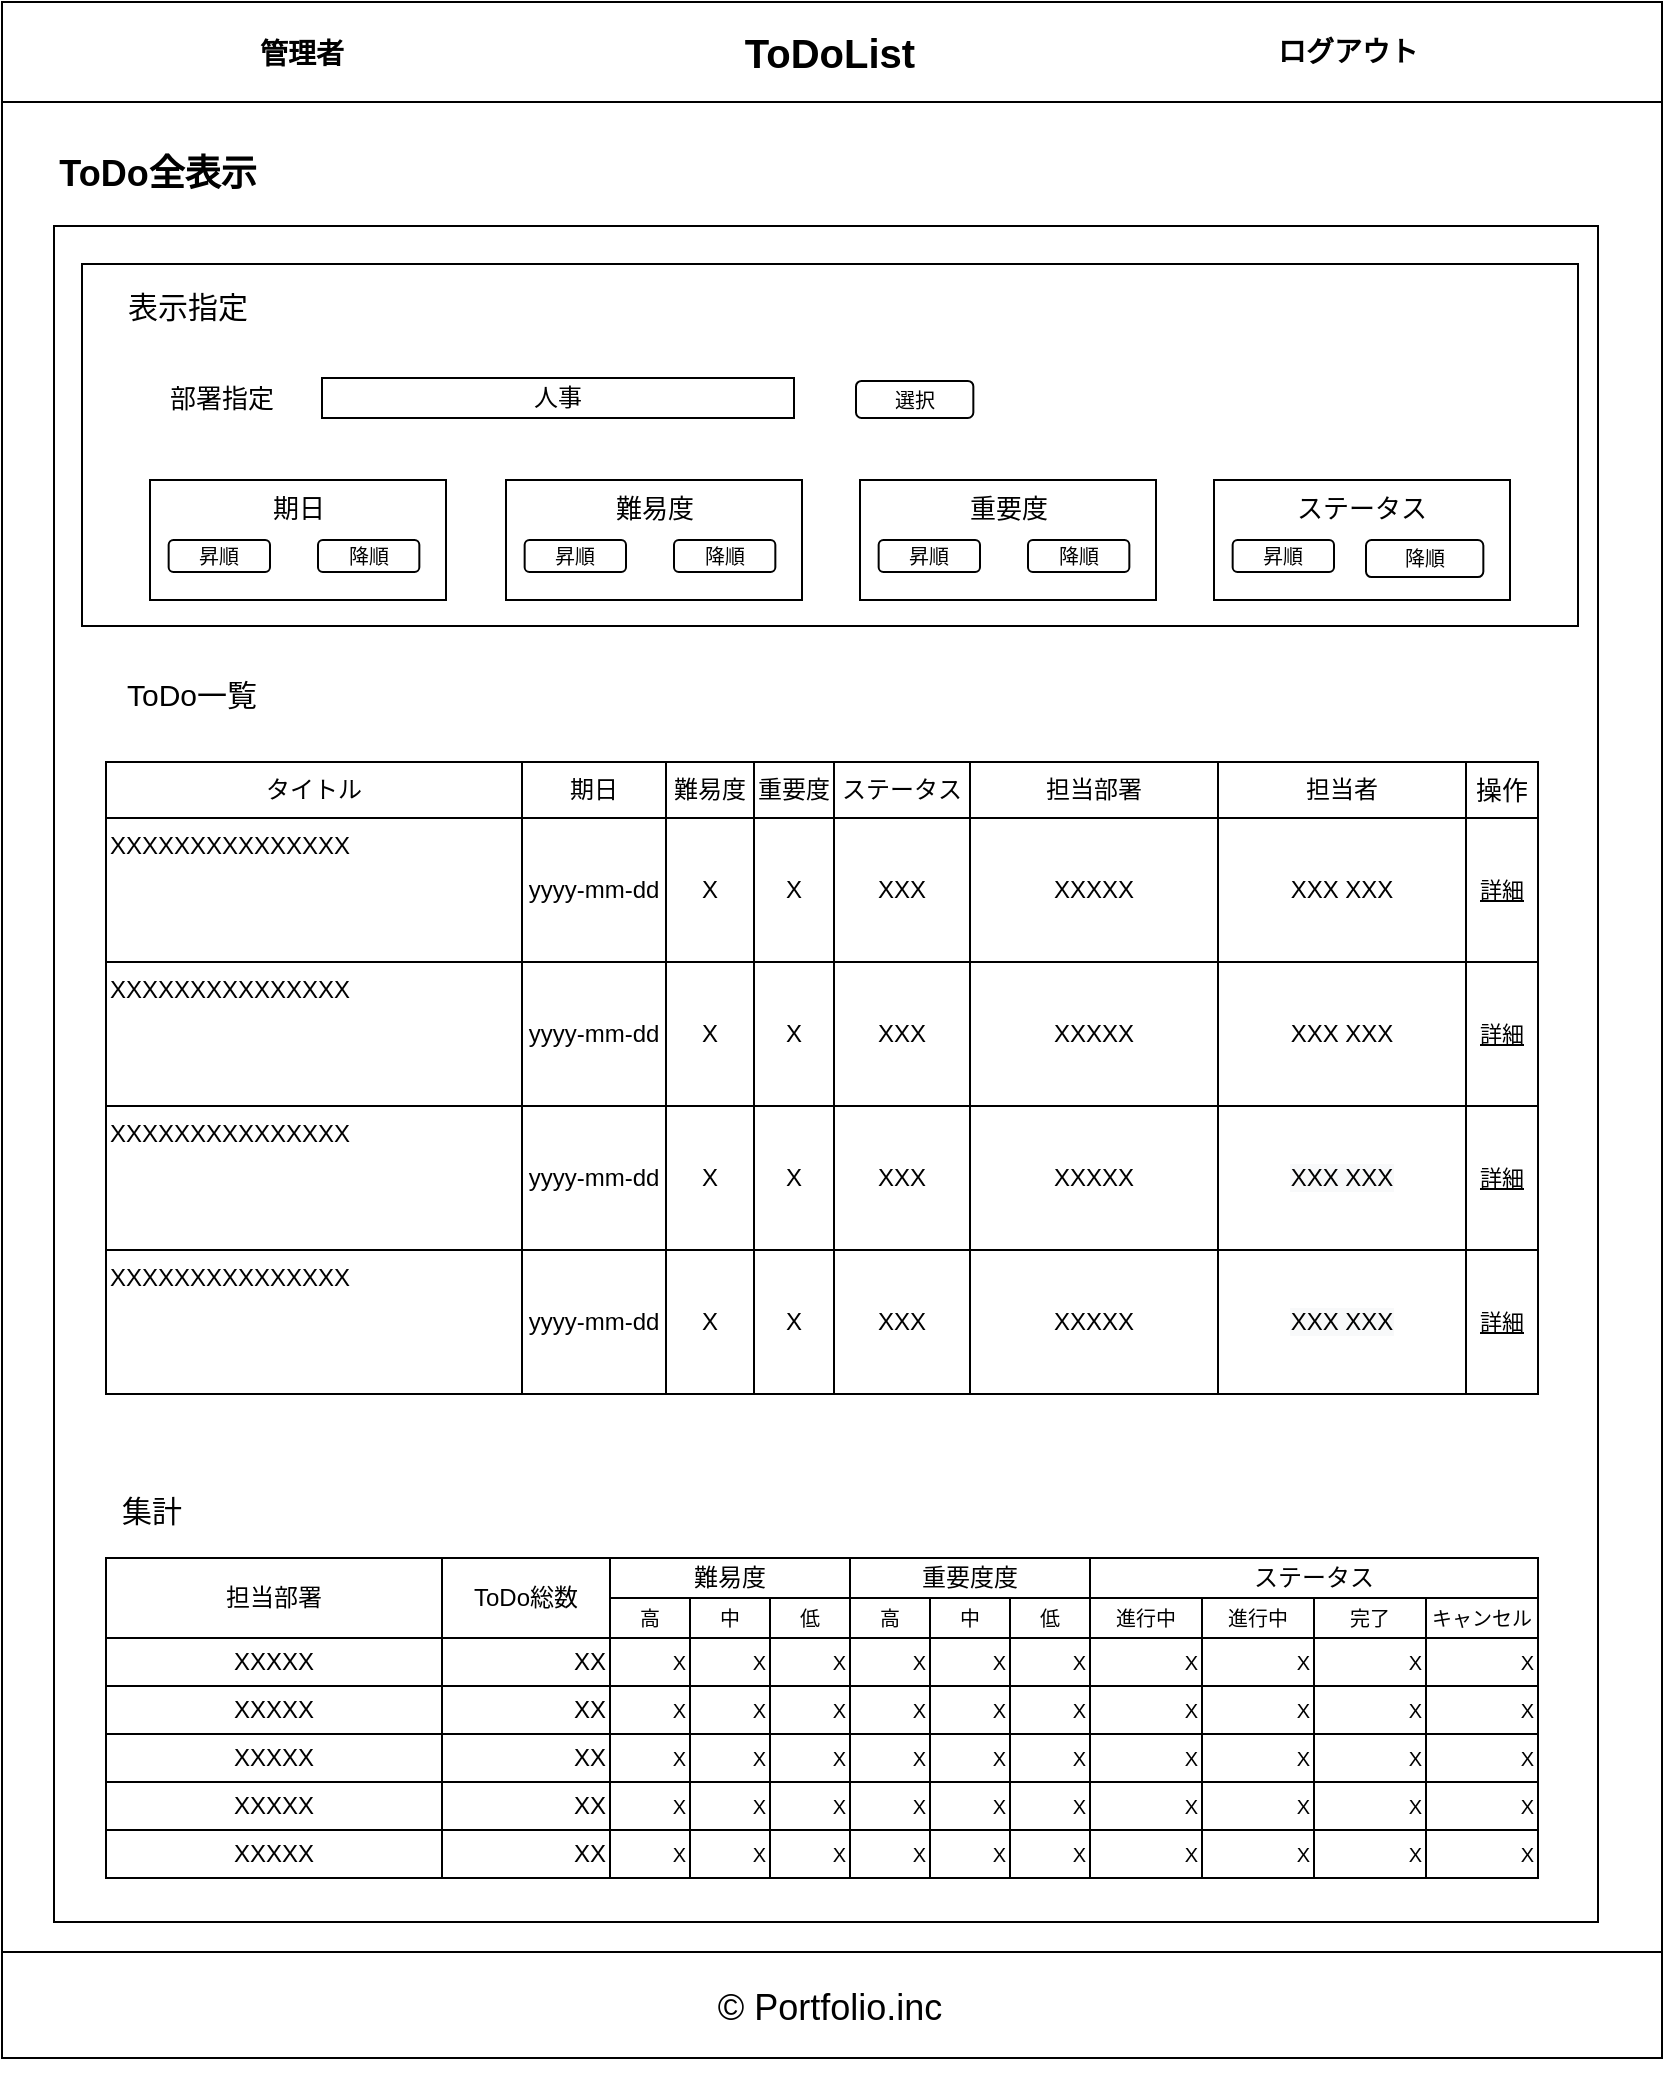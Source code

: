 <mxfile version="13.9.9" type="device"><diagram id="lAW5gfvQpGq91mGYDGwt" name="ページ1"><mxGraphModel dx="1422" dy="2031" grid="1" gridSize="4" guides="1" tooltips="1" connect="1" arrows="1" fold="1" page="1" pageScale="1" pageWidth="827" pageHeight="1169" math="0" shadow="0"><root><mxCell id="0"/><mxCell id="1" parent="0"/><mxCell id="KEuncwygjHZbyqNy_YQT-34" value="" style="group" parent="1" vertex="1" connectable="0"><mxGeometry y="-48" width="830" height="996" as="geometry"/></mxCell><mxCell id="tP_qFb6u1pj_dAxfEfU8-1" value="" style="rounded=0;whiteSpace=wrap;html=1;" parent="KEuncwygjHZbyqNy_YQT-34" vertex="1"><mxGeometry y="-40" width="830" height="1020" as="geometry"/></mxCell><mxCell id="tP_qFb6u1pj_dAxfEfU8-8" value="" style="rounded=0;whiteSpace=wrap;html=1;" parent="KEuncwygjHZbyqNy_YQT-34" vertex="1"><mxGeometry y="935" width="830" height="53" as="geometry"/></mxCell><mxCell id="tP_qFb6u1pj_dAxfEfU8-9" value="&lt;font style=&quot;font-size: 18px&quot;&gt;© Portfolio.inc&lt;/font&gt;" style="text;html=1;strokeColor=none;fillColor=none;align=center;verticalAlign=middle;whiteSpace=wrap;rounded=0;fontSize=20;" parent="KEuncwygjHZbyqNy_YQT-34" vertex="1"><mxGeometry x="298" y="951.5" width="232" height="20" as="geometry"/></mxCell><mxCell id="KEuncwygjHZbyqNy_YQT-14" value="" style="rounded=0;whiteSpace=wrap;html=1;fillColor=none;" parent="KEuncwygjHZbyqNy_YQT-34" vertex="1"><mxGeometry x="26" y="72" width="772" height="848" as="geometry"/></mxCell><mxCell id="tP_qFb6u1pj_dAxfEfU8-2" value="" style="rounded=0;whiteSpace=wrap;html=1;" parent="KEuncwygjHZbyqNy_YQT-34" vertex="1"><mxGeometry y="-40" width="830" height="50" as="geometry"/></mxCell><mxCell id="tP_qFb6u1pj_dAxfEfU8-3" value="&lt;b&gt;&lt;font style=&quot;font-size: 20px&quot;&gt;ToDoList&lt;/font&gt;&lt;/b&gt;" style="text;html=1;strokeColor=none;fillColor=none;align=center;verticalAlign=middle;whiteSpace=wrap;rounded=0;strokeWidth=4;" parent="KEuncwygjHZbyqNy_YQT-34" vertex="1"><mxGeometry x="334" y="-30" width="160" height="30" as="geometry"/></mxCell><mxCell id="KEuncwygjHZbyqNy_YQT-17" value="&lt;span style=&quot;font-size: 14px&quot;&gt;&lt;b style=&quot;font-size: 14px&quot;&gt;管理者&lt;/b&gt;&lt;/span&gt;" style="text;html=1;strokeColor=none;fillColor=none;align=center;verticalAlign=middle;whiteSpace=wrap;rounded=0;fontSize=14;" parent="KEuncwygjHZbyqNy_YQT-34" vertex="1"><mxGeometry x="100" y="-24" width="100" height="20" as="geometry"/></mxCell><mxCell id="KEuncwygjHZbyqNy_YQT-21" value="&lt;b&gt;ログアウト&lt;/b&gt;" style="text;html=1;strokeColor=none;fillColor=none;align=center;verticalAlign=middle;whiteSpace=wrap;rounded=0;fontSize=14;" parent="KEuncwygjHZbyqNy_YQT-34" vertex="1"><mxGeometry x="623" y="-25" width="100" height="20" as="geometry"/></mxCell><mxCell id="OrFkVEM_c1ZQOquCTtwF-202" value="" style="group" parent="1" vertex="1" connectable="0"><mxGeometry x="46" y="38" width="736" height="128" as="geometry"/></mxCell><mxCell id="OrFkVEM_c1ZQOquCTtwF-110" value="表示指定" style="text;html=1;strokeColor=none;fillColor=none;align=center;verticalAlign=middle;whiteSpace=wrap;rounded=0;fontSize=15;" parent="OrFkVEM_c1ZQOquCTtwF-202" vertex="1"><mxGeometry x="13" y="16" width="68" height="20" as="geometry"/></mxCell><mxCell id="OrFkVEM_c1ZQOquCTtwF-124" value="" style="group" parent="OrFkVEM_c1ZQOquCTtwF-202" vertex="1" connectable="0"><mxGeometry x="28" y="113" width="148" height="60" as="geometry"/></mxCell><mxCell id="OrFkVEM_c1ZQOquCTtwF-119" value="" style="rounded=0;whiteSpace=wrap;html=1;fontSize=11;align=center;" parent="OrFkVEM_c1ZQOquCTtwF-124" vertex="1"><mxGeometry width="148" height="60" as="geometry"/></mxCell><mxCell id="OrFkVEM_c1ZQOquCTtwF-114" value="期日" style="text;html=1;strokeColor=none;fillColor=none;align=center;verticalAlign=middle;whiteSpace=wrap;rounded=0;fontSize=13;" parent="OrFkVEM_c1ZQOquCTtwF-124" vertex="1"><mxGeometry x="50.667" y="4" width="46.667" height="20" as="geometry"/></mxCell><mxCell id="OrFkVEM_c1ZQOquCTtwF-116" value="昇順" style="rounded=1;whiteSpace=wrap;html=1;fontSize=10;align=center;" parent="OrFkVEM_c1ZQOquCTtwF-124" vertex="1"><mxGeometry x="9.33" y="30" width="50.67" height="16" as="geometry"/></mxCell><mxCell id="OrFkVEM_c1ZQOquCTtwF-138" value="降順" style="rounded=1;whiteSpace=wrap;html=1;fontSize=10;align=center;" parent="OrFkVEM_c1ZQOquCTtwF-124" vertex="1"><mxGeometry x="84" y="30" width="50.67" height="16" as="geometry"/></mxCell><mxCell id="OrFkVEM_c1ZQOquCTtwF-157" value="" style="group" parent="OrFkVEM_c1ZQOquCTtwF-202" vertex="1" connectable="0"><mxGeometry x="206" y="113" width="148" height="60" as="geometry"/></mxCell><mxCell id="OrFkVEM_c1ZQOquCTtwF-158" value="" style="rounded=0;whiteSpace=wrap;html=1;fontSize=11;align=center;" parent="OrFkVEM_c1ZQOquCTtwF-157" vertex="1"><mxGeometry width="148" height="60" as="geometry"/></mxCell><mxCell id="OrFkVEM_c1ZQOquCTtwF-159" value="難易度" style="text;html=1;strokeColor=none;fillColor=none;align=center;verticalAlign=middle;whiteSpace=wrap;rounded=0;fontSize=13;" parent="OrFkVEM_c1ZQOquCTtwF-157" vertex="1"><mxGeometry x="50.667" y="4" width="46.667" height="20" as="geometry"/></mxCell><mxCell id="OrFkVEM_c1ZQOquCTtwF-160" value="昇順" style="rounded=1;whiteSpace=wrap;html=1;fontSize=10;align=center;" parent="OrFkVEM_c1ZQOquCTtwF-157" vertex="1"><mxGeometry x="9.33" y="30" width="50.67" height="16" as="geometry"/></mxCell><mxCell id="OrFkVEM_c1ZQOquCTtwF-161" value="降順" style="rounded=1;whiteSpace=wrap;html=1;fontSize=10;align=center;" parent="OrFkVEM_c1ZQOquCTtwF-157" vertex="1"><mxGeometry x="84" y="30" width="50.67" height="16" as="geometry"/></mxCell><mxCell id="OrFkVEM_c1ZQOquCTtwF-162" value="" style="group" parent="OrFkVEM_c1ZQOquCTtwF-202" vertex="1" connectable="0"><mxGeometry x="383" y="113" width="148" height="60" as="geometry"/></mxCell><mxCell id="OrFkVEM_c1ZQOquCTtwF-163" value="" style="rounded=0;whiteSpace=wrap;html=1;fontSize=11;align=center;" parent="OrFkVEM_c1ZQOquCTtwF-162" vertex="1"><mxGeometry width="148" height="60" as="geometry"/></mxCell><mxCell id="OrFkVEM_c1ZQOquCTtwF-164" value="重要度" style="text;html=1;strokeColor=none;fillColor=none;align=center;verticalAlign=middle;whiteSpace=wrap;rounded=0;fontSize=13;" parent="OrFkVEM_c1ZQOquCTtwF-162" vertex="1"><mxGeometry x="50.667" y="4" width="46.667" height="20" as="geometry"/></mxCell><mxCell id="OrFkVEM_c1ZQOquCTtwF-165" value="昇順" style="rounded=1;whiteSpace=wrap;html=1;fontSize=10;align=center;" parent="OrFkVEM_c1ZQOquCTtwF-162" vertex="1"><mxGeometry x="9.33" y="30" width="50.67" height="16" as="geometry"/></mxCell><mxCell id="OrFkVEM_c1ZQOquCTtwF-166" value="降順" style="rounded=1;whiteSpace=wrap;html=1;fontSize=10;align=center;" parent="OrFkVEM_c1ZQOquCTtwF-162" vertex="1"><mxGeometry x="84" y="30" width="50.67" height="16" as="geometry"/></mxCell><mxCell id="OrFkVEM_c1ZQOquCTtwF-172" value="" style="group" parent="OrFkVEM_c1ZQOquCTtwF-202" vertex="1" connectable="0"><mxGeometry x="560" y="113" width="148" height="60" as="geometry"/></mxCell><mxCell id="OrFkVEM_c1ZQOquCTtwF-173" value="" style="rounded=0;whiteSpace=wrap;html=1;fontSize=11;align=center;" parent="OrFkVEM_c1ZQOquCTtwF-172" vertex="1"><mxGeometry width="148" height="60" as="geometry"/></mxCell><mxCell id="OrFkVEM_c1ZQOquCTtwF-174" value="ステータス" style="text;html=1;strokeColor=none;fillColor=none;align=center;verticalAlign=middle;whiteSpace=wrap;rounded=0;fontSize=13;" parent="OrFkVEM_c1ZQOquCTtwF-172" vertex="1"><mxGeometry x="36" y="4" width="76" height="20" as="geometry"/></mxCell><mxCell id="OrFkVEM_c1ZQOquCTtwF-175" value="昇順" style="rounded=1;whiteSpace=wrap;html=1;fontSize=10;align=center;" parent="OrFkVEM_c1ZQOquCTtwF-172" vertex="1"><mxGeometry x="9.33" y="30" width="50.67" height="16" as="geometry"/></mxCell><mxCell id="OrFkVEM_c1ZQOquCTtwF-176" value="降順" style="rounded=1;whiteSpace=wrap;html=1;fontSize=10;align=center;" parent="OrFkVEM_c1ZQOquCTtwF-172" vertex="1"><mxGeometry x="76" y="30" width="58.67" height="18.53" as="geometry"/></mxCell><mxCell id="OrFkVEM_c1ZQOquCTtwF-203" value="ToDo一覧" style="text;html=1;strokeColor=none;fillColor=none;align=center;verticalAlign=middle;whiteSpace=wrap;rounded=0;fontSize=15;" parent="1" vertex="1"><mxGeometry x="57" y="248" width="76" height="20" as="geometry"/></mxCell><mxCell id="Nh4IR3t0AtoiWGDYlAv8-226" value="" style="group" parent="1" vertex="1" connectable="0"><mxGeometry x="52" y="319" width="748" height="460" as="geometry"/></mxCell><mxCell id="Nh4IR3t0AtoiWGDYlAv8-65" value="" style="group" parent="Nh4IR3t0AtoiWGDYlAv8-226" vertex="1" connectable="0"><mxGeometry width="748" height="460" as="geometry"/></mxCell><mxCell id="Nh4IR3t0AtoiWGDYlAv8-66" value="" style="group" parent="Nh4IR3t0AtoiWGDYlAv8-65" vertex="1" connectable="0"><mxGeometry width="692" height="460" as="geometry"/></mxCell><mxCell id="Nh4IR3t0AtoiWGDYlAv8-67" value="タイトル" style="rounded=0;whiteSpace=wrap;html=1;" parent="Nh4IR3t0AtoiWGDYlAv8-66" vertex="1"><mxGeometry y="-27" width="208" height="28" as="geometry"/></mxCell><mxCell id="Nh4IR3t0AtoiWGDYlAv8-69" value="期日" style="rounded=0;whiteSpace=wrap;html=1;" parent="Nh4IR3t0AtoiWGDYlAv8-66" vertex="1"><mxGeometry x="208" y="-27" width="72" height="28" as="geometry"/></mxCell><mxCell id="Nh4IR3t0AtoiWGDYlAv8-70" value="難易度" style="rounded=0;whiteSpace=wrap;html=1;" parent="Nh4IR3t0AtoiWGDYlAv8-66" vertex="1"><mxGeometry x="280" y="-27" width="44" height="28" as="geometry"/></mxCell><mxCell id="Nh4IR3t0AtoiWGDYlAv8-71" value="重要度" style="rounded=0;whiteSpace=wrap;html=1;" parent="Nh4IR3t0AtoiWGDYlAv8-66" vertex="1"><mxGeometry x="324" y="-27" width="40" height="28" as="geometry"/></mxCell><mxCell id="Nh4IR3t0AtoiWGDYlAv8-72" value="ステータス" style="rounded=0;whiteSpace=wrap;html=1;" parent="Nh4IR3t0AtoiWGDYlAv8-66" vertex="1"><mxGeometry x="364" y="-27" width="68" height="28" as="geometry"/></mxCell><mxCell id="Nh4IR3t0AtoiWGDYlAv8-210" value="担当者" style="rounded=0;whiteSpace=wrap;html=1;" parent="Nh4IR3t0AtoiWGDYlAv8-66" vertex="1"><mxGeometry x="556" y="-27" width="124" height="28" as="geometry"/></mxCell><mxCell id="Nh4IR3t0AtoiWGDYlAv8-73" value="" style="group;align=left;verticalAlign=top;fontSize=11;" parent="Nh4IR3t0AtoiWGDYlAv8-65" vertex="1" connectable="0"><mxGeometry y="28" width="748" height="432" as="geometry"/></mxCell><mxCell id="Nh4IR3t0AtoiWGDYlAv8-74" value="" style="group" parent="Nh4IR3t0AtoiWGDYlAv8-73" vertex="1" connectable="0"><mxGeometry width="748" height="432" as="geometry"/></mxCell><mxCell id="Nh4IR3t0AtoiWGDYlAv8-75" value="XXXXXXXXXXXXXXX" style="rounded=0;whiteSpace=wrap;html=1;align=left;verticalAlign=top;" parent="Nh4IR3t0AtoiWGDYlAv8-74" vertex="1"><mxGeometry y="-27" width="208" height="72" as="geometry"/></mxCell><mxCell id="Nh4IR3t0AtoiWGDYlAv8-77" value="yyyy-mm-dd" style="rounded=0;whiteSpace=wrap;html=1;" parent="Nh4IR3t0AtoiWGDYlAv8-74" vertex="1"><mxGeometry x="208" y="-27" width="72" height="72" as="geometry"/></mxCell><mxCell id="Nh4IR3t0AtoiWGDYlAv8-78" value="X" style="rounded=0;whiteSpace=wrap;html=1;" parent="Nh4IR3t0AtoiWGDYlAv8-74" vertex="1"><mxGeometry x="280" y="-27" width="44" height="72" as="geometry"/></mxCell><mxCell id="Nh4IR3t0AtoiWGDYlAv8-79" value="X" style="rounded=0;whiteSpace=wrap;html=1;" parent="Nh4IR3t0AtoiWGDYlAv8-74" vertex="1"><mxGeometry x="324" y="-27" width="40" height="72" as="geometry"/></mxCell><mxCell id="Nh4IR3t0AtoiWGDYlAv8-80" value="XXX" style="rounded=0;whiteSpace=wrap;html=1;" parent="Nh4IR3t0AtoiWGDYlAv8-74" vertex="1"><mxGeometry x="364" y="-27" width="68" height="72" as="geometry"/></mxCell><mxCell id="Nh4IR3t0AtoiWGDYlAv8-211" value="XXX XXX" style="rounded=0;whiteSpace=wrap;html=1;" parent="Nh4IR3t0AtoiWGDYlAv8-74" vertex="1"><mxGeometry x="556" y="-27" width="124" height="72" as="geometry"/></mxCell><mxCell id="Nh4IR3t0AtoiWGDYlAv8-218" value="担当部署" style="rounded=0;whiteSpace=wrap;html=1;" parent="Nh4IR3t0AtoiWGDYlAv8-74" vertex="1"><mxGeometry x="432" y="-55" width="124" height="28" as="geometry"/></mxCell><mxCell id="Nh4IR3t0AtoiWGDYlAv8-219" value="XXXXX" style="rounded=0;whiteSpace=wrap;html=1;" parent="Nh4IR3t0AtoiWGDYlAv8-74" vertex="1"><mxGeometry x="432" y="-27" width="124" height="72" as="geometry"/></mxCell><mxCell id="Nh4IR3t0AtoiWGDYlAv8-220" value="XXXXX" style="rounded=0;whiteSpace=wrap;html=1;" parent="Nh4IR3t0AtoiWGDYlAv8-74" vertex="1"><mxGeometry x="432" y="45" width="124" height="72" as="geometry"/></mxCell><mxCell id="Nh4IR3t0AtoiWGDYlAv8-221" value="XXXXX" style="rounded=0;whiteSpace=wrap;html=1;" parent="Nh4IR3t0AtoiWGDYlAv8-74" vertex="1"><mxGeometry x="432" y="117" width="124" height="72" as="geometry"/></mxCell><mxCell id="Nh4IR3t0AtoiWGDYlAv8-222" value="XXXXX" style="rounded=0;whiteSpace=wrap;html=1;" parent="Nh4IR3t0AtoiWGDYlAv8-74" vertex="1"><mxGeometry x="432" y="189" width="124" height="72" as="geometry"/></mxCell><mxCell id="Nh4IR3t0AtoiWGDYlAv8-225" value="XXXXX" style="rounded=0;whiteSpace=wrap;html=1;" parent="Nh4IR3t0AtoiWGDYlAv8-74" vertex="1"><mxGeometry x="432" y="189" width="124" height="72" as="geometry"/></mxCell><mxCell id="Nh4IR3t0AtoiWGDYlAv8-81" value="" style="group;align=left;verticalAlign=top;fontSize=11;" parent="Nh4IR3t0AtoiWGDYlAv8-65" vertex="1" connectable="0"><mxGeometry y="73" width="748" height="72" as="geometry"/></mxCell><mxCell id="Nh4IR3t0AtoiWGDYlAv8-82" value="" style="group" parent="Nh4IR3t0AtoiWGDYlAv8-81" vertex="1" connectable="0"><mxGeometry width="748" height="72" as="geometry"/></mxCell><mxCell id="Nh4IR3t0AtoiWGDYlAv8-83" value="XXXXXXXXXXXXXXX" style="rounded=0;whiteSpace=wrap;html=1;align=left;verticalAlign=top;" parent="Nh4IR3t0AtoiWGDYlAv8-82" vertex="1"><mxGeometry width="208" height="72" as="geometry"/></mxCell><mxCell id="Nh4IR3t0AtoiWGDYlAv8-85" value="yyyy-mm-dd" style="rounded=0;whiteSpace=wrap;html=1;" parent="Nh4IR3t0AtoiWGDYlAv8-82" vertex="1"><mxGeometry x="208" width="72" height="72" as="geometry"/></mxCell><mxCell id="Nh4IR3t0AtoiWGDYlAv8-86" value="X" style="rounded=0;whiteSpace=wrap;html=1;" parent="Nh4IR3t0AtoiWGDYlAv8-82" vertex="1"><mxGeometry x="280" width="44" height="72" as="geometry"/></mxCell><mxCell id="Nh4IR3t0AtoiWGDYlAv8-87" value="X" style="rounded=0;whiteSpace=wrap;html=1;" parent="Nh4IR3t0AtoiWGDYlAv8-82" vertex="1"><mxGeometry x="324" width="40" height="72" as="geometry"/></mxCell><mxCell id="Nh4IR3t0AtoiWGDYlAv8-88" value="XXX" style="rounded=0;whiteSpace=wrap;html=1;" parent="Nh4IR3t0AtoiWGDYlAv8-82" vertex="1"><mxGeometry x="364" width="68" height="72" as="geometry"/></mxCell><mxCell id="Nh4IR3t0AtoiWGDYlAv8-212" value="XXX XXX" style="rounded=0;whiteSpace=wrap;html=1;" parent="Nh4IR3t0AtoiWGDYlAv8-82" vertex="1"><mxGeometry x="556" width="124" height="72" as="geometry"/></mxCell><mxCell id="Nh4IR3t0AtoiWGDYlAv8-89" value="" style="group;align=left;verticalAlign=top;fontSize=11;" parent="Nh4IR3t0AtoiWGDYlAv8-65" vertex="1" connectable="0"><mxGeometry y="145" width="748" height="72" as="geometry"/></mxCell><mxCell id="Nh4IR3t0AtoiWGDYlAv8-90" value="" style="group" parent="Nh4IR3t0AtoiWGDYlAv8-89" vertex="1" connectable="0"><mxGeometry width="748" height="72" as="geometry"/></mxCell><mxCell id="Nh4IR3t0AtoiWGDYlAv8-91" value="XXXXXXXXXXXXXXX" style="rounded=0;whiteSpace=wrap;html=1;align=left;verticalAlign=top;" parent="Nh4IR3t0AtoiWGDYlAv8-90" vertex="1"><mxGeometry width="208" height="72" as="geometry"/></mxCell><mxCell id="Nh4IR3t0AtoiWGDYlAv8-93" value="yyyy-mm-dd" style="rounded=0;whiteSpace=wrap;html=1;" parent="Nh4IR3t0AtoiWGDYlAv8-90" vertex="1"><mxGeometry x="208" width="72" height="72" as="geometry"/></mxCell><mxCell id="Nh4IR3t0AtoiWGDYlAv8-94" value="X" style="rounded=0;whiteSpace=wrap;html=1;" parent="Nh4IR3t0AtoiWGDYlAv8-90" vertex="1"><mxGeometry x="280" width="44" height="72" as="geometry"/></mxCell><mxCell id="Nh4IR3t0AtoiWGDYlAv8-95" value="X" style="rounded=0;whiteSpace=wrap;html=1;" parent="Nh4IR3t0AtoiWGDYlAv8-90" vertex="1"><mxGeometry x="324" width="40" height="72" as="geometry"/></mxCell><mxCell id="Nh4IR3t0AtoiWGDYlAv8-96" value="XXX" style="rounded=0;whiteSpace=wrap;html=1;" parent="Nh4IR3t0AtoiWGDYlAv8-90" vertex="1"><mxGeometry x="364" width="68" height="72" as="geometry"/></mxCell><mxCell id="Nh4IR3t0AtoiWGDYlAv8-213" value="&#10;&#10;&lt;span style=&quot;color: rgb(0, 0, 0); font-family: helvetica; font-size: 12px; font-style: normal; font-weight: 400; letter-spacing: normal; text-align: center; text-indent: 0px; text-transform: none; word-spacing: 0px; background-color: rgb(248, 249, 250); display: inline; float: none;&quot;&gt;XXX XXX&lt;/span&gt;&#10;&#10;" style="rounded=0;whiteSpace=wrap;html=1;" parent="Nh4IR3t0AtoiWGDYlAv8-90" vertex="1"><mxGeometry x="556" width="124" height="72" as="geometry"/></mxCell><mxCell id="Nh4IR3t0AtoiWGDYlAv8-97" value="" style="group;align=left;verticalAlign=top;fontSize=11;" parent="Nh4IR3t0AtoiWGDYlAv8-65" vertex="1" connectable="0"><mxGeometry y="217" width="748" height="72" as="geometry"/></mxCell><mxCell id="Nh4IR3t0AtoiWGDYlAv8-98" value="" style="group" parent="Nh4IR3t0AtoiWGDYlAv8-97" vertex="1" connectable="0"><mxGeometry width="748" height="72" as="geometry"/></mxCell><mxCell id="Nh4IR3t0AtoiWGDYlAv8-99" value="XXXXXXXXXXXXXXX" style="rounded=0;whiteSpace=wrap;html=1;align=left;verticalAlign=top;" parent="Nh4IR3t0AtoiWGDYlAv8-98" vertex="1"><mxGeometry width="208" height="72" as="geometry"/></mxCell><mxCell id="Nh4IR3t0AtoiWGDYlAv8-101" value="yyyy-mm-dd" style="rounded=0;whiteSpace=wrap;html=1;" parent="Nh4IR3t0AtoiWGDYlAv8-98" vertex="1"><mxGeometry x="208" width="72" height="72" as="geometry"/></mxCell><mxCell id="Nh4IR3t0AtoiWGDYlAv8-102" value="X" style="rounded=0;whiteSpace=wrap;html=1;" parent="Nh4IR3t0AtoiWGDYlAv8-98" vertex="1"><mxGeometry x="280" width="44" height="72" as="geometry"/></mxCell><mxCell id="Nh4IR3t0AtoiWGDYlAv8-103" value="X" style="rounded=0;whiteSpace=wrap;html=1;" parent="Nh4IR3t0AtoiWGDYlAv8-98" vertex="1"><mxGeometry x="324" width="40" height="72" as="geometry"/></mxCell><mxCell id="Nh4IR3t0AtoiWGDYlAv8-104" value="XXX" style="rounded=0;whiteSpace=wrap;html=1;" parent="Nh4IR3t0AtoiWGDYlAv8-98" vertex="1"><mxGeometry x="364" width="68" height="72" as="geometry"/></mxCell><mxCell id="Nh4IR3t0AtoiWGDYlAv8-214" value="XXXXX" style="rounded=0;whiteSpace=wrap;html=1;" parent="Nh4IR3t0AtoiWGDYlAv8-98" vertex="1"><mxGeometry x="556" width="124" height="72" as="geometry"/></mxCell><mxCell id="Nh4IR3t0AtoiWGDYlAv8-121" value="" style="group;fontSize=12;" parent="Nh4IR3t0AtoiWGDYlAv8-65" vertex="1" connectable="0"><mxGeometry x="680" width="36" height="460" as="geometry"/></mxCell><mxCell id="Nh4IR3t0AtoiWGDYlAv8-122" value="&lt;font style=&quot;font-size: 13px&quot;&gt;操作&lt;/font&gt;" style="rounded=0;whiteSpace=wrap;html=1;fontSize=11;" parent="Nh4IR3t0AtoiWGDYlAv8-121" vertex="1"><mxGeometry y="-27" width="36" height="28" as="geometry"/></mxCell><mxCell id="Nh4IR3t0AtoiWGDYlAv8-123" value="詳細" style="rounded=0;whiteSpace=wrap;html=1;fontStyle=4;fontSize=11;" parent="Nh4IR3t0AtoiWGDYlAv8-121" vertex="1"><mxGeometry y="1" width="36" height="72" as="geometry"/></mxCell><mxCell id="Nh4IR3t0AtoiWGDYlAv8-124" value="詳細" style="rounded=0;whiteSpace=wrap;html=1;fontStyle=4;fontSize=11;" parent="Nh4IR3t0AtoiWGDYlAv8-121" vertex="1"><mxGeometry y="73" width="36" height="72" as="geometry"/></mxCell><mxCell id="Nh4IR3t0AtoiWGDYlAv8-125" value="詳細" style="rounded=0;whiteSpace=wrap;html=1;fontStyle=4;fontSize=11;" parent="Nh4IR3t0AtoiWGDYlAv8-121" vertex="1"><mxGeometry y="145" width="36" height="72" as="geometry"/></mxCell><mxCell id="Nh4IR3t0AtoiWGDYlAv8-126" value="詳細" style="rounded=0;whiteSpace=wrap;html=1;fontStyle=4;fontSize=11;" parent="Nh4IR3t0AtoiWGDYlAv8-121" vertex="1"><mxGeometry y="217" width="36" height="72" as="geometry"/></mxCell><mxCell id="Nh4IR3t0AtoiWGDYlAv8-215" value="&#10;&#10;&lt;span style=&quot;color: rgb(0, 0, 0); font-family: helvetica; font-size: 12px; font-style: normal; font-weight: 400; letter-spacing: normal; text-align: center; text-indent: 0px; text-transform: none; word-spacing: 0px; background-color: rgb(248, 249, 250); display: inline; float: none;&quot;&gt;XXX XXX&lt;/span&gt;&#10;&#10;" style="rounded=0;whiteSpace=wrap;html=1;" parent="Nh4IR3t0AtoiWGDYlAv8-226" vertex="1"><mxGeometry x="556" y="217" width="124" height="72" as="geometry"/></mxCell><mxCell id="Nh4IR3t0AtoiWGDYlAv8-233" value="集計" style="text;html=1;strokeColor=none;fillColor=none;align=left;verticalAlign=middle;whiteSpace=wrap;rounded=0;fontSize=15;" parent="1" vertex="1"><mxGeometry x="58" y="655" width="76" height="21" as="geometry"/></mxCell><mxCell id="Nh4IR3t0AtoiWGDYlAv8-312" value="" style="group" parent="1" vertex="1" connectable="0"><mxGeometry x="52" y="690" width="716" height="40" as="geometry"/></mxCell><mxCell id="Nh4IR3t0AtoiWGDYlAv8-239" value="担当部署" style="rounded=0;whiteSpace=wrap;html=1;" parent="Nh4IR3t0AtoiWGDYlAv8-312" vertex="1"><mxGeometry width="168" height="40" as="geometry"/></mxCell><mxCell id="Nh4IR3t0AtoiWGDYlAv8-254" value="ToDo総数" style="rounded=0;whiteSpace=wrap;html=1;" parent="Nh4IR3t0AtoiWGDYlAv8-312" vertex="1"><mxGeometry x="168" width="84" height="40" as="geometry"/></mxCell><mxCell id="Nh4IR3t0AtoiWGDYlAv8-273" value="" style="group" parent="Nh4IR3t0AtoiWGDYlAv8-312" vertex="1" connectable="0"><mxGeometry x="492" width="224" height="40" as="geometry"/></mxCell><mxCell id="Nh4IR3t0AtoiWGDYlAv8-243" value="ステータス" style="rounded=0;whiteSpace=wrap;html=1;" parent="Nh4IR3t0AtoiWGDYlAv8-273" vertex="1"><mxGeometry width="224" height="20" as="geometry"/></mxCell><mxCell id="Nh4IR3t0AtoiWGDYlAv8-257" value="キャンセル" style="rounded=0;whiteSpace=wrap;html=1;fontSize=10;" parent="Nh4IR3t0AtoiWGDYlAv8-273" vertex="1"><mxGeometry x="168" y="20" width="56" height="20" as="geometry"/></mxCell><mxCell id="Nh4IR3t0AtoiWGDYlAv8-266" value="完了" style="rounded=0;whiteSpace=wrap;html=1;fontSize=10;" parent="Nh4IR3t0AtoiWGDYlAv8-273" vertex="1"><mxGeometry x="112" y="20" width="56" height="20" as="geometry"/></mxCell><mxCell id="Nh4IR3t0AtoiWGDYlAv8-267" value="進行中" style="rounded=0;whiteSpace=wrap;html=1;fontSize=10;" parent="Nh4IR3t0AtoiWGDYlAv8-273" vertex="1"><mxGeometry x="56" y="20" width="56" height="20" as="geometry"/></mxCell><mxCell id="Nh4IR3t0AtoiWGDYlAv8-268" value="進行中" style="rounded=0;whiteSpace=wrap;html=1;fontSize=10;" parent="Nh4IR3t0AtoiWGDYlAv8-273" vertex="1"><mxGeometry y="20" width="56" height="20" as="geometry"/></mxCell><mxCell id="Nh4IR3t0AtoiWGDYlAv8-274" value="" style="group" parent="Nh4IR3t0AtoiWGDYlAv8-312" vertex="1" connectable="0"><mxGeometry x="372" width="120" height="40" as="geometry"/></mxCell><mxCell id="Nh4IR3t0AtoiWGDYlAv8-255" value="重要度度" style="rounded=0;whiteSpace=wrap;html=1;" parent="Nh4IR3t0AtoiWGDYlAv8-274" vertex="1"><mxGeometry width="120" height="20" as="geometry"/></mxCell><mxCell id="Nh4IR3t0AtoiWGDYlAv8-262" value="低" style="rounded=0;whiteSpace=wrap;html=1;fontSize=10;" parent="Nh4IR3t0AtoiWGDYlAv8-274" vertex="1"><mxGeometry x="80" y="20" width="40" height="20" as="geometry"/></mxCell><mxCell id="Nh4IR3t0AtoiWGDYlAv8-263" value="中" style="rounded=0;whiteSpace=wrap;html=1;fontSize=10;" parent="Nh4IR3t0AtoiWGDYlAv8-274" vertex="1"><mxGeometry x="40" y="20" width="40" height="20" as="geometry"/></mxCell><mxCell id="Nh4IR3t0AtoiWGDYlAv8-264" value="高" style="rounded=0;whiteSpace=wrap;html=1;fontSize=10;" parent="Nh4IR3t0AtoiWGDYlAv8-274" vertex="1"><mxGeometry y="20" width="40" height="20" as="geometry"/></mxCell><mxCell id="Nh4IR3t0AtoiWGDYlAv8-275" value="" style="group" parent="Nh4IR3t0AtoiWGDYlAv8-312" vertex="1" connectable="0"><mxGeometry x="252" width="120" height="40" as="geometry"/></mxCell><mxCell id="Nh4IR3t0AtoiWGDYlAv8-269" value="難易度" style="rounded=0;whiteSpace=wrap;html=1;" parent="Nh4IR3t0AtoiWGDYlAv8-275" vertex="1"><mxGeometry width="120" height="20" as="geometry"/></mxCell><mxCell id="Nh4IR3t0AtoiWGDYlAv8-270" value="低" style="rounded=0;whiteSpace=wrap;html=1;fontSize=10;" parent="Nh4IR3t0AtoiWGDYlAv8-275" vertex="1"><mxGeometry x="80" y="20" width="40" height="20" as="geometry"/></mxCell><mxCell id="Nh4IR3t0AtoiWGDYlAv8-271" value="中" style="rounded=0;whiteSpace=wrap;html=1;fontSize=10;" parent="Nh4IR3t0AtoiWGDYlAv8-275" vertex="1"><mxGeometry x="40" y="20" width="40" height="20" as="geometry"/></mxCell><mxCell id="Nh4IR3t0AtoiWGDYlAv8-272" value="高" style="rounded=0;whiteSpace=wrap;html=1;fontSize=10;" parent="Nh4IR3t0AtoiWGDYlAv8-275" vertex="1"><mxGeometry y="20" width="40" height="20" as="geometry"/></mxCell><mxCell id="Nh4IR3t0AtoiWGDYlAv8-313" value="" style="group" parent="1" vertex="1" connectable="0"><mxGeometry x="52" y="730" width="716" height="24" as="geometry"/></mxCell><mxCell id="Nh4IR3t0AtoiWGDYlAv8-294" value="XXXXX" style="rounded=0;whiteSpace=wrap;html=1;" parent="Nh4IR3t0AtoiWGDYlAv8-313" vertex="1"><mxGeometry width="168" height="24" as="geometry"/></mxCell><mxCell id="Nh4IR3t0AtoiWGDYlAv8-295" value="XX" style="rounded=0;whiteSpace=wrap;html=1;align=right;" parent="Nh4IR3t0AtoiWGDYlAv8-313" vertex="1"><mxGeometry x="168" width="84" height="24" as="geometry"/></mxCell><mxCell id="Nh4IR3t0AtoiWGDYlAv8-296" value="" style="group;align=right;" parent="Nh4IR3t0AtoiWGDYlAv8-313" vertex="1" connectable="0"><mxGeometry x="492" width="224" height="24" as="geometry"/></mxCell><mxCell id="Nh4IR3t0AtoiWGDYlAv8-298" value="X" style="rounded=0;whiteSpace=wrap;html=1;fontSize=10;align=right;" parent="Nh4IR3t0AtoiWGDYlAv8-296" vertex="1"><mxGeometry x="168" width="56" height="24" as="geometry"/></mxCell><mxCell id="Nh4IR3t0AtoiWGDYlAv8-299" value="X" style="rounded=0;whiteSpace=wrap;html=1;fontSize=10;align=right;" parent="Nh4IR3t0AtoiWGDYlAv8-296" vertex="1"><mxGeometry x="112" width="56" height="24" as="geometry"/></mxCell><mxCell id="Nh4IR3t0AtoiWGDYlAv8-300" value="X" style="rounded=0;whiteSpace=wrap;html=1;fontSize=10;align=right;" parent="Nh4IR3t0AtoiWGDYlAv8-296" vertex="1"><mxGeometry x="56" width="56" height="24" as="geometry"/></mxCell><mxCell id="Nh4IR3t0AtoiWGDYlAv8-301" value="X" style="rounded=0;whiteSpace=wrap;html=1;fontSize=10;align=right;" parent="Nh4IR3t0AtoiWGDYlAv8-296" vertex="1"><mxGeometry width="56" height="24" as="geometry"/></mxCell><mxCell id="Nh4IR3t0AtoiWGDYlAv8-302" value="" style="group;align=right;" parent="Nh4IR3t0AtoiWGDYlAv8-313" vertex="1" connectable="0"><mxGeometry x="372" width="120" height="24" as="geometry"/></mxCell><mxCell id="Nh4IR3t0AtoiWGDYlAv8-304" value="X" style="rounded=0;whiteSpace=wrap;html=1;fontSize=10;align=right;" parent="Nh4IR3t0AtoiWGDYlAv8-302" vertex="1"><mxGeometry x="80" width="40" height="24" as="geometry"/></mxCell><mxCell id="Nh4IR3t0AtoiWGDYlAv8-305" value="X" style="rounded=0;whiteSpace=wrap;html=1;fontSize=10;align=right;" parent="Nh4IR3t0AtoiWGDYlAv8-302" vertex="1"><mxGeometry x="40" width="40" height="24" as="geometry"/></mxCell><mxCell id="Nh4IR3t0AtoiWGDYlAv8-306" value="X" style="rounded=0;whiteSpace=wrap;html=1;fontSize=10;align=right;" parent="Nh4IR3t0AtoiWGDYlAv8-302" vertex="1"><mxGeometry width="40" height="24" as="geometry"/></mxCell><mxCell id="Nh4IR3t0AtoiWGDYlAv8-307" value="" style="group;align=right;" parent="Nh4IR3t0AtoiWGDYlAv8-313" vertex="1" connectable="0"><mxGeometry x="252" width="120" height="24" as="geometry"/></mxCell><mxCell id="Nh4IR3t0AtoiWGDYlAv8-309" value="X" style="rounded=0;whiteSpace=wrap;html=1;fontSize=10;align=right;" parent="Nh4IR3t0AtoiWGDYlAv8-307" vertex="1"><mxGeometry x="80" width="40" height="24" as="geometry"/></mxCell><mxCell id="Nh4IR3t0AtoiWGDYlAv8-310" value="X" style="rounded=0;whiteSpace=wrap;html=1;fontSize=10;align=right;" parent="Nh4IR3t0AtoiWGDYlAv8-307" vertex="1"><mxGeometry x="40" width="40" height="24" as="geometry"/></mxCell><mxCell id="Nh4IR3t0AtoiWGDYlAv8-311" value="X" style="rounded=0;whiteSpace=wrap;html=1;fontSize=10;align=right;" parent="Nh4IR3t0AtoiWGDYlAv8-307" vertex="1"><mxGeometry width="40" height="24" as="geometry"/></mxCell><mxCell id="Nh4IR3t0AtoiWGDYlAv8-346" value="" style="group" parent="1" vertex="1" connectable="0"><mxGeometry x="52" y="754" width="716" height="24" as="geometry"/></mxCell><mxCell id="Nh4IR3t0AtoiWGDYlAv8-347" value="XXXXX" style="rounded=0;whiteSpace=wrap;html=1;" parent="Nh4IR3t0AtoiWGDYlAv8-346" vertex="1"><mxGeometry width="168" height="24" as="geometry"/></mxCell><mxCell id="Nh4IR3t0AtoiWGDYlAv8-348" value="XX" style="rounded=0;whiteSpace=wrap;html=1;align=right;" parent="Nh4IR3t0AtoiWGDYlAv8-346" vertex="1"><mxGeometry x="168" width="84" height="24" as="geometry"/></mxCell><mxCell id="Nh4IR3t0AtoiWGDYlAv8-349" value="" style="group;align=right;" parent="Nh4IR3t0AtoiWGDYlAv8-346" vertex="1" connectable="0"><mxGeometry x="492" width="224" height="24" as="geometry"/></mxCell><mxCell id="Nh4IR3t0AtoiWGDYlAv8-350" value="X" style="rounded=0;whiteSpace=wrap;html=1;fontSize=10;align=right;" parent="Nh4IR3t0AtoiWGDYlAv8-349" vertex="1"><mxGeometry x="168" width="56" height="24" as="geometry"/></mxCell><mxCell id="Nh4IR3t0AtoiWGDYlAv8-351" value="X" style="rounded=0;whiteSpace=wrap;html=1;fontSize=10;align=right;" parent="Nh4IR3t0AtoiWGDYlAv8-349" vertex="1"><mxGeometry x="112" width="56" height="24" as="geometry"/></mxCell><mxCell id="Nh4IR3t0AtoiWGDYlAv8-352" value="X" style="rounded=0;whiteSpace=wrap;html=1;fontSize=10;align=right;" parent="Nh4IR3t0AtoiWGDYlAv8-349" vertex="1"><mxGeometry x="56" width="56" height="24" as="geometry"/></mxCell><mxCell id="Nh4IR3t0AtoiWGDYlAv8-353" value="X" style="rounded=0;whiteSpace=wrap;html=1;fontSize=10;align=right;" parent="Nh4IR3t0AtoiWGDYlAv8-349" vertex="1"><mxGeometry width="56" height="24" as="geometry"/></mxCell><mxCell id="Nh4IR3t0AtoiWGDYlAv8-354" value="" style="group;align=right;" parent="Nh4IR3t0AtoiWGDYlAv8-346" vertex="1" connectable="0"><mxGeometry x="372" width="120" height="24" as="geometry"/></mxCell><mxCell id="Nh4IR3t0AtoiWGDYlAv8-355" value="X" style="rounded=0;whiteSpace=wrap;html=1;fontSize=10;align=right;" parent="Nh4IR3t0AtoiWGDYlAv8-354" vertex="1"><mxGeometry x="80" width="40" height="24" as="geometry"/></mxCell><mxCell id="Nh4IR3t0AtoiWGDYlAv8-356" value="X" style="rounded=0;whiteSpace=wrap;html=1;fontSize=10;align=right;" parent="Nh4IR3t0AtoiWGDYlAv8-354" vertex="1"><mxGeometry x="40" width="40" height="24" as="geometry"/></mxCell><mxCell id="Nh4IR3t0AtoiWGDYlAv8-357" value="X" style="rounded=0;whiteSpace=wrap;html=1;fontSize=10;align=right;" parent="Nh4IR3t0AtoiWGDYlAv8-354" vertex="1"><mxGeometry width="40" height="24" as="geometry"/></mxCell><mxCell id="Nh4IR3t0AtoiWGDYlAv8-358" value="" style="group;align=right;" parent="Nh4IR3t0AtoiWGDYlAv8-346" vertex="1" connectable="0"><mxGeometry x="252" width="120" height="24" as="geometry"/></mxCell><mxCell id="Nh4IR3t0AtoiWGDYlAv8-359" value="X" style="rounded=0;whiteSpace=wrap;html=1;fontSize=10;align=right;" parent="Nh4IR3t0AtoiWGDYlAv8-358" vertex="1"><mxGeometry x="80" width="40" height="24" as="geometry"/></mxCell><mxCell id="Nh4IR3t0AtoiWGDYlAv8-360" value="X" style="rounded=0;whiteSpace=wrap;html=1;fontSize=10;align=right;" parent="Nh4IR3t0AtoiWGDYlAv8-358" vertex="1"><mxGeometry x="40" width="40" height="24" as="geometry"/></mxCell><mxCell id="Nh4IR3t0AtoiWGDYlAv8-361" value="X" style="rounded=0;whiteSpace=wrap;html=1;fontSize=10;align=right;" parent="Nh4IR3t0AtoiWGDYlAv8-358" vertex="1"><mxGeometry width="40" height="24" as="geometry"/></mxCell><mxCell id="Nh4IR3t0AtoiWGDYlAv8-362" value="" style="group" parent="1" vertex="1" connectable="0"><mxGeometry x="52" y="778" width="716" height="24" as="geometry"/></mxCell><mxCell id="Nh4IR3t0AtoiWGDYlAv8-363" value="XXXXX" style="rounded=0;whiteSpace=wrap;html=1;" parent="Nh4IR3t0AtoiWGDYlAv8-362" vertex="1"><mxGeometry width="168" height="24" as="geometry"/></mxCell><mxCell id="Nh4IR3t0AtoiWGDYlAv8-364" value="XX" style="rounded=0;whiteSpace=wrap;html=1;align=right;" parent="Nh4IR3t0AtoiWGDYlAv8-362" vertex="1"><mxGeometry x="168" width="84" height="24" as="geometry"/></mxCell><mxCell id="Nh4IR3t0AtoiWGDYlAv8-365" value="" style="group;align=right;" parent="Nh4IR3t0AtoiWGDYlAv8-362" vertex="1" connectable="0"><mxGeometry x="492" width="224" height="24" as="geometry"/></mxCell><mxCell id="Nh4IR3t0AtoiWGDYlAv8-366" value="X" style="rounded=0;whiteSpace=wrap;html=1;fontSize=10;align=right;" parent="Nh4IR3t0AtoiWGDYlAv8-365" vertex="1"><mxGeometry x="168" width="56" height="24" as="geometry"/></mxCell><mxCell id="Nh4IR3t0AtoiWGDYlAv8-367" value="X" style="rounded=0;whiteSpace=wrap;html=1;fontSize=10;align=right;" parent="Nh4IR3t0AtoiWGDYlAv8-365" vertex="1"><mxGeometry x="112" width="56" height="24" as="geometry"/></mxCell><mxCell id="Nh4IR3t0AtoiWGDYlAv8-368" value="X" style="rounded=0;whiteSpace=wrap;html=1;fontSize=10;align=right;" parent="Nh4IR3t0AtoiWGDYlAv8-365" vertex="1"><mxGeometry x="56" width="56" height="24" as="geometry"/></mxCell><mxCell id="Nh4IR3t0AtoiWGDYlAv8-369" value="X" style="rounded=0;whiteSpace=wrap;html=1;fontSize=10;align=right;" parent="Nh4IR3t0AtoiWGDYlAv8-365" vertex="1"><mxGeometry width="56" height="24" as="geometry"/></mxCell><mxCell id="Nh4IR3t0AtoiWGDYlAv8-370" value="" style="group;align=right;" parent="Nh4IR3t0AtoiWGDYlAv8-362" vertex="1" connectable="0"><mxGeometry x="372" width="120" height="24" as="geometry"/></mxCell><mxCell id="Nh4IR3t0AtoiWGDYlAv8-371" value="X" style="rounded=0;whiteSpace=wrap;html=1;fontSize=10;align=right;" parent="Nh4IR3t0AtoiWGDYlAv8-370" vertex="1"><mxGeometry x="80" width="40" height="24" as="geometry"/></mxCell><mxCell id="Nh4IR3t0AtoiWGDYlAv8-372" value="X" style="rounded=0;whiteSpace=wrap;html=1;fontSize=10;align=right;" parent="Nh4IR3t0AtoiWGDYlAv8-370" vertex="1"><mxGeometry x="40" width="40" height="24" as="geometry"/></mxCell><mxCell id="Nh4IR3t0AtoiWGDYlAv8-373" value="X" style="rounded=0;whiteSpace=wrap;html=1;fontSize=10;align=right;" parent="Nh4IR3t0AtoiWGDYlAv8-370" vertex="1"><mxGeometry width="40" height="24" as="geometry"/></mxCell><mxCell id="Nh4IR3t0AtoiWGDYlAv8-374" value="" style="group;align=right;" parent="Nh4IR3t0AtoiWGDYlAv8-362" vertex="1" connectable="0"><mxGeometry x="252" width="120" height="24" as="geometry"/></mxCell><mxCell id="Nh4IR3t0AtoiWGDYlAv8-375" value="X" style="rounded=0;whiteSpace=wrap;html=1;fontSize=10;align=right;" parent="Nh4IR3t0AtoiWGDYlAv8-374" vertex="1"><mxGeometry x="80" width="40" height="24" as="geometry"/></mxCell><mxCell id="Nh4IR3t0AtoiWGDYlAv8-376" value="X" style="rounded=0;whiteSpace=wrap;html=1;fontSize=10;align=right;" parent="Nh4IR3t0AtoiWGDYlAv8-374" vertex="1"><mxGeometry x="40" width="40" height="24" as="geometry"/></mxCell><mxCell id="Nh4IR3t0AtoiWGDYlAv8-377" value="X" style="rounded=0;whiteSpace=wrap;html=1;fontSize=10;align=right;" parent="Nh4IR3t0AtoiWGDYlAv8-374" vertex="1"><mxGeometry width="40" height="24" as="geometry"/></mxCell><mxCell id="Nh4IR3t0AtoiWGDYlAv8-378" value="" style="group" parent="1" vertex="1" connectable="0"><mxGeometry x="52" y="802" width="716" height="24" as="geometry"/></mxCell><mxCell id="Nh4IR3t0AtoiWGDYlAv8-379" value="XXXXX" style="rounded=0;whiteSpace=wrap;html=1;" parent="Nh4IR3t0AtoiWGDYlAv8-378" vertex="1"><mxGeometry width="168" height="24" as="geometry"/></mxCell><mxCell id="Nh4IR3t0AtoiWGDYlAv8-380" value="XX" style="rounded=0;whiteSpace=wrap;html=1;align=right;" parent="Nh4IR3t0AtoiWGDYlAv8-378" vertex="1"><mxGeometry x="168" width="84" height="24" as="geometry"/></mxCell><mxCell id="Nh4IR3t0AtoiWGDYlAv8-381" value="" style="group;align=right;" parent="Nh4IR3t0AtoiWGDYlAv8-378" vertex="1" connectable="0"><mxGeometry x="492" width="224" height="24" as="geometry"/></mxCell><mxCell id="Nh4IR3t0AtoiWGDYlAv8-382" value="X" style="rounded=0;whiteSpace=wrap;html=1;fontSize=10;align=right;" parent="Nh4IR3t0AtoiWGDYlAv8-381" vertex="1"><mxGeometry x="168" width="56" height="24" as="geometry"/></mxCell><mxCell id="Nh4IR3t0AtoiWGDYlAv8-383" value="X" style="rounded=0;whiteSpace=wrap;html=1;fontSize=10;align=right;" parent="Nh4IR3t0AtoiWGDYlAv8-381" vertex="1"><mxGeometry x="112" width="56" height="24" as="geometry"/></mxCell><mxCell id="Nh4IR3t0AtoiWGDYlAv8-384" value="X" style="rounded=0;whiteSpace=wrap;html=1;fontSize=10;align=right;" parent="Nh4IR3t0AtoiWGDYlAv8-381" vertex="1"><mxGeometry x="56" width="56" height="24" as="geometry"/></mxCell><mxCell id="Nh4IR3t0AtoiWGDYlAv8-385" value="X" style="rounded=0;whiteSpace=wrap;html=1;fontSize=10;align=right;" parent="Nh4IR3t0AtoiWGDYlAv8-381" vertex="1"><mxGeometry width="56" height="24" as="geometry"/></mxCell><mxCell id="Nh4IR3t0AtoiWGDYlAv8-386" value="" style="group;align=right;" parent="Nh4IR3t0AtoiWGDYlAv8-378" vertex="1" connectable="0"><mxGeometry x="372" width="120" height="24" as="geometry"/></mxCell><mxCell id="Nh4IR3t0AtoiWGDYlAv8-387" value="X" style="rounded=0;whiteSpace=wrap;html=1;fontSize=10;align=right;" parent="Nh4IR3t0AtoiWGDYlAv8-386" vertex="1"><mxGeometry x="80" width="40" height="24" as="geometry"/></mxCell><mxCell id="Nh4IR3t0AtoiWGDYlAv8-388" value="X" style="rounded=0;whiteSpace=wrap;html=1;fontSize=10;align=right;" parent="Nh4IR3t0AtoiWGDYlAv8-386" vertex="1"><mxGeometry x="40" width="40" height="24" as="geometry"/></mxCell><mxCell id="Nh4IR3t0AtoiWGDYlAv8-389" value="X" style="rounded=0;whiteSpace=wrap;html=1;fontSize=10;align=right;" parent="Nh4IR3t0AtoiWGDYlAv8-386" vertex="1"><mxGeometry width="40" height="24" as="geometry"/></mxCell><mxCell id="Nh4IR3t0AtoiWGDYlAv8-390" value="" style="group;align=right;" parent="Nh4IR3t0AtoiWGDYlAv8-378" vertex="1" connectable="0"><mxGeometry x="252" width="120" height="24" as="geometry"/></mxCell><mxCell id="Nh4IR3t0AtoiWGDYlAv8-391" value="X" style="rounded=0;whiteSpace=wrap;html=1;fontSize=10;align=right;" parent="Nh4IR3t0AtoiWGDYlAv8-390" vertex="1"><mxGeometry x="80" width="40" height="24" as="geometry"/></mxCell><mxCell id="Nh4IR3t0AtoiWGDYlAv8-392" value="X" style="rounded=0;whiteSpace=wrap;html=1;fontSize=10;align=right;" parent="Nh4IR3t0AtoiWGDYlAv8-390" vertex="1"><mxGeometry x="40" width="40" height="24" as="geometry"/></mxCell><mxCell id="Nh4IR3t0AtoiWGDYlAv8-393" value="X" style="rounded=0;whiteSpace=wrap;html=1;fontSize=10;align=right;" parent="Nh4IR3t0AtoiWGDYlAv8-390" vertex="1"><mxGeometry width="40" height="24" as="geometry"/></mxCell><mxCell id="Nh4IR3t0AtoiWGDYlAv8-394" value="" style="group" parent="1" vertex="1" connectable="0"><mxGeometry x="52" y="826" width="716" height="24" as="geometry"/></mxCell><mxCell id="Nh4IR3t0AtoiWGDYlAv8-395" value="XXXXX" style="rounded=0;whiteSpace=wrap;html=1;" parent="Nh4IR3t0AtoiWGDYlAv8-394" vertex="1"><mxGeometry width="168" height="24" as="geometry"/></mxCell><mxCell id="Nh4IR3t0AtoiWGDYlAv8-396" value="XX" style="rounded=0;whiteSpace=wrap;html=1;align=right;" parent="Nh4IR3t0AtoiWGDYlAv8-394" vertex="1"><mxGeometry x="168" width="84" height="24" as="geometry"/></mxCell><mxCell id="Nh4IR3t0AtoiWGDYlAv8-397" value="" style="group;align=right;" parent="Nh4IR3t0AtoiWGDYlAv8-394" vertex="1" connectable="0"><mxGeometry x="492" width="224" height="24" as="geometry"/></mxCell><mxCell id="Nh4IR3t0AtoiWGDYlAv8-398" value="X" style="rounded=0;whiteSpace=wrap;html=1;fontSize=10;align=right;" parent="Nh4IR3t0AtoiWGDYlAv8-397" vertex="1"><mxGeometry x="168" width="56" height="24" as="geometry"/></mxCell><mxCell id="Nh4IR3t0AtoiWGDYlAv8-399" value="X" style="rounded=0;whiteSpace=wrap;html=1;fontSize=10;align=right;" parent="Nh4IR3t0AtoiWGDYlAv8-397" vertex="1"><mxGeometry x="112" width="56" height="24" as="geometry"/></mxCell><mxCell id="Nh4IR3t0AtoiWGDYlAv8-400" value="X" style="rounded=0;whiteSpace=wrap;html=1;fontSize=10;align=right;" parent="Nh4IR3t0AtoiWGDYlAv8-397" vertex="1"><mxGeometry x="56" width="56" height="24" as="geometry"/></mxCell><mxCell id="Nh4IR3t0AtoiWGDYlAv8-401" value="X" style="rounded=0;whiteSpace=wrap;html=1;fontSize=10;align=right;" parent="Nh4IR3t0AtoiWGDYlAv8-397" vertex="1"><mxGeometry width="56" height="24" as="geometry"/></mxCell><mxCell id="Nh4IR3t0AtoiWGDYlAv8-402" value="" style="group;align=right;" parent="Nh4IR3t0AtoiWGDYlAv8-394" vertex="1" connectable="0"><mxGeometry x="372" width="120" height="24" as="geometry"/></mxCell><mxCell id="Nh4IR3t0AtoiWGDYlAv8-403" value="X" style="rounded=0;whiteSpace=wrap;html=1;fontSize=10;align=right;" parent="Nh4IR3t0AtoiWGDYlAv8-402" vertex="1"><mxGeometry x="80" width="40" height="24" as="geometry"/></mxCell><mxCell id="Nh4IR3t0AtoiWGDYlAv8-404" value="X" style="rounded=0;whiteSpace=wrap;html=1;fontSize=10;align=right;" parent="Nh4IR3t0AtoiWGDYlAv8-402" vertex="1"><mxGeometry x="40" width="40" height="24" as="geometry"/></mxCell><mxCell id="Nh4IR3t0AtoiWGDYlAv8-405" value="X" style="rounded=0;whiteSpace=wrap;html=1;fontSize=10;align=right;" parent="Nh4IR3t0AtoiWGDYlAv8-402" vertex="1"><mxGeometry width="40" height="24" as="geometry"/></mxCell><mxCell id="Nh4IR3t0AtoiWGDYlAv8-406" value="" style="group;align=right;" parent="Nh4IR3t0AtoiWGDYlAv8-394" vertex="1" connectable="0"><mxGeometry x="252" width="120" height="24" as="geometry"/></mxCell><mxCell id="Nh4IR3t0AtoiWGDYlAv8-407" value="X" style="rounded=0;whiteSpace=wrap;html=1;fontSize=10;align=right;" parent="Nh4IR3t0AtoiWGDYlAv8-406" vertex="1"><mxGeometry x="80" width="40" height="24" as="geometry"/></mxCell><mxCell id="Nh4IR3t0AtoiWGDYlAv8-408" value="X" style="rounded=0;whiteSpace=wrap;html=1;fontSize=10;align=right;" parent="Nh4IR3t0AtoiWGDYlAv8-406" vertex="1"><mxGeometry x="40" width="40" height="24" as="geometry"/></mxCell><mxCell id="Nh4IR3t0AtoiWGDYlAv8-409" value="X" style="rounded=0;whiteSpace=wrap;html=1;fontSize=10;align=right;" parent="Nh4IR3t0AtoiWGDYlAv8-406" vertex="1"><mxGeometry width="40" height="24" as="geometry"/></mxCell><mxCell id="6Phl9rQCtmDRQ4KBqQG9-1" value="" style="rounded=0;whiteSpace=wrap;html=1;fillColor=none;" parent="1" vertex="1"><mxGeometry x="40" y="43" width="748" height="181" as="geometry"/></mxCell><mxCell id="81lHMVTbH2b8b4nQCNPL-34" value="部署指定" style="text;html=1;strokeColor=none;fillColor=none;align=center;verticalAlign=middle;whiteSpace=wrap;rounded=0;fontSize=13;" vertex="1" parent="1"><mxGeometry x="72" y="100" width="76" height="20" as="geometry"/></mxCell><mxCell id="81lHMVTbH2b8b4nQCNPL-35" value="人事" style="rounded=0;whiteSpace=wrap;html=1;" vertex="1" parent="1"><mxGeometry x="160" y="100" width="236" height="20" as="geometry"/></mxCell><mxCell id="81lHMVTbH2b8b4nQCNPL-36" value="選択" style="rounded=1;whiteSpace=wrap;html=1;fontSize=10;align=center;" vertex="1" parent="1"><mxGeometry x="427" y="101.47" width="58.67" height="18.53" as="geometry"/></mxCell><mxCell id="249utH4H3VEhiZY-PdCE-3" value="&lt;font size=&quot;1&quot;&gt;&lt;b style=&quot;font-size: 18px&quot;&gt;ToDo全表示&lt;/b&gt;&lt;/font&gt;" style="text;html=1;strokeColor=none;fillColor=none;align=center;verticalAlign=middle;whiteSpace=wrap;rounded=0;fontSize=17;" parent="1" vertex="1"><mxGeometry x="16" y="-12" width="124" height="20" as="geometry"/></mxCell></root></mxGraphModel></diagram></mxfile>